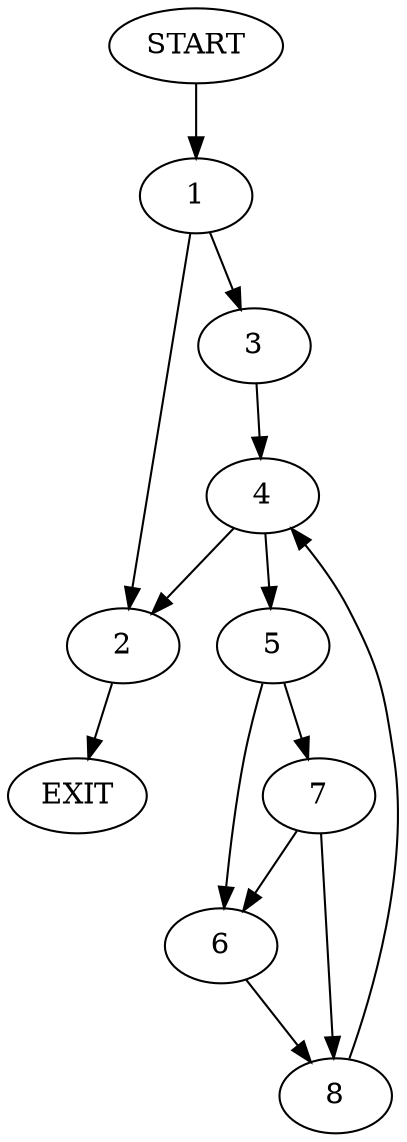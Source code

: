 digraph {
0 [label="START"]
9 [label="EXIT"]
0 -> 1
1 -> 2
1 -> 3
3 -> 4
2 -> 9
4 -> 2
4 -> 5
5 -> 6
5 -> 7
7 -> 6
7 -> 8
6 -> 8
8 -> 4
}
